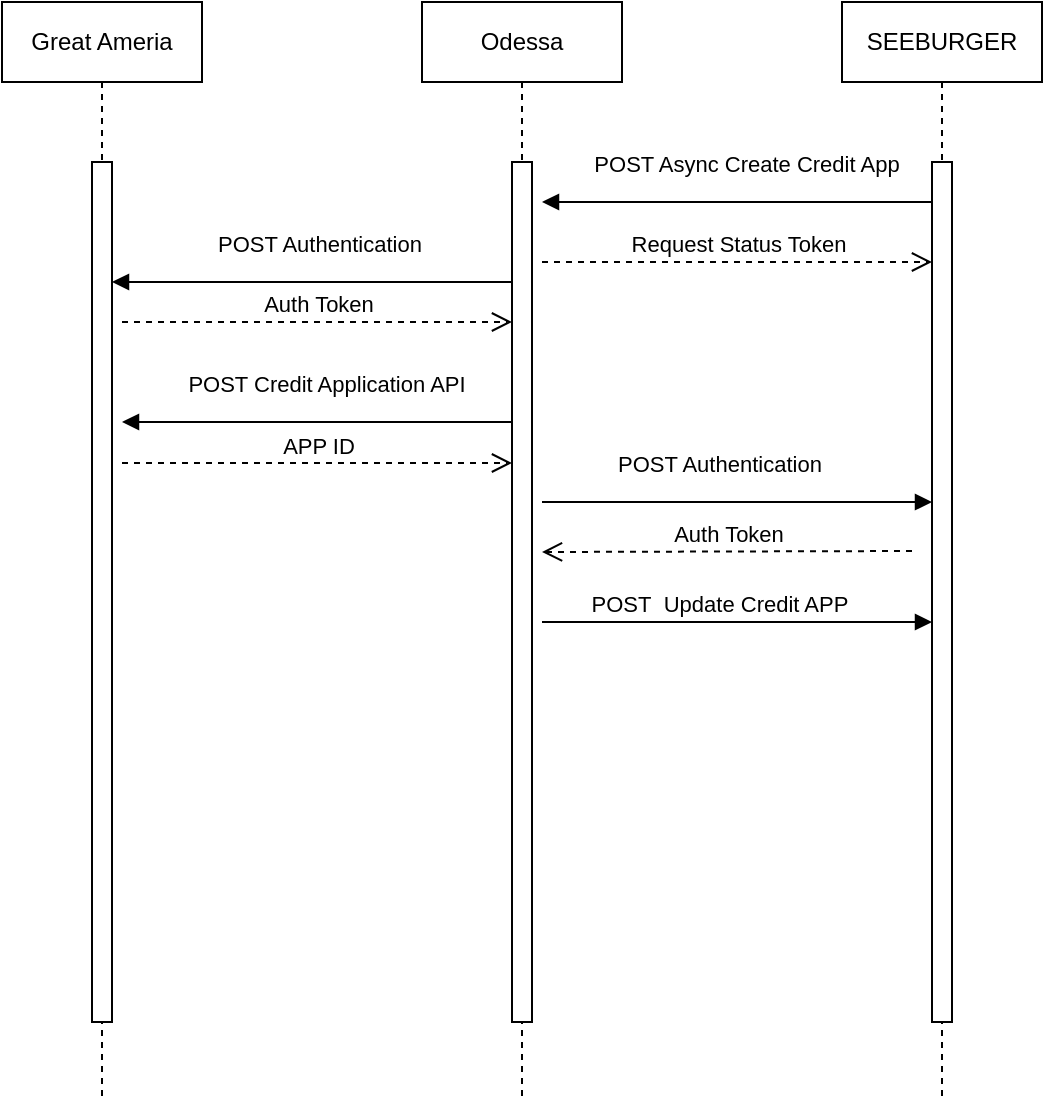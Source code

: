 <mxfile version="20.8.20" type="github">
  <diagram name="Page-1" id="2YBvvXClWsGukQMizWep">
    <mxGraphModel dx="1434" dy="788" grid="1" gridSize="10" guides="1" tooltips="1" connect="1" arrows="1" fold="1" page="1" pageScale="1" pageWidth="850" pageHeight="1100" math="0" shadow="0">
      <root>
        <mxCell id="0" />
        <mxCell id="1" parent="0" />
        <mxCell id="aM9ryv3xv72pqoxQDRHE-1" value="Great Ameria" style="shape=umlLifeline;perimeter=lifelinePerimeter;whiteSpace=wrap;html=1;container=0;dropTarget=0;collapsible=0;recursiveResize=0;outlineConnect=0;portConstraint=eastwest;newEdgeStyle={&quot;edgeStyle&quot;:&quot;elbowEdgeStyle&quot;,&quot;elbow&quot;:&quot;vertical&quot;,&quot;curved&quot;:0,&quot;rounded&quot;:0};" parent="1" vertex="1">
          <mxGeometry x="180" y="70" width="100" height="550" as="geometry" />
        </mxCell>
        <mxCell id="aM9ryv3xv72pqoxQDRHE-5" value="Odessa" style="shape=umlLifeline;perimeter=lifelinePerimeter;whiteSpace=wrap;html=1;container=0;dropTarget=0;collapsible=0;recursiveResize=0;outlineConnect=0;portConstraint=eastwest;newEdgeStyle={&quot;edgeStyle&quot;:&quot;elbowEdgeStyle&quot;,&quot;elbow&quot;:&quot;vertical&quot;,&quot;curved&quot;:0,&quot;rounded&quot;:0};" parent="1" vertex="1">
          <mxGeometry x="390" y="70" width="100" height="550" as="geometry" />
        </mxCell>
        <mxCell id="aM9ryv3xv72pqoxQDRHE-6" value="" style="html=1;points=[];perimeter=orthogonalPerimeter;outlineConnect=0;targetShapes=umlLifeline;portConstraint=eastwest;newEdgeStyle={&quot;edgeStyle&quot;:&quot;elbowEdgeStyle&quot;,&quot;elbow&quot;:&quot;vertical&quot;,&quot;curved&quot;:0,&quot;rounded&quot;:0};" parent="aM9ryv3xv72pqoxQDRHE-5" vertex="1">
          <mxGeometry x="45" y="80" width="10" height="430" as="geometry" />
        </mxCell>
        <mxCell id="aM9ryv3xv72pqoxQDRHE-2" value="" style="html=1;points=[];perimeter=orthogonalPerimeter;outlineConnect=0;targetShapes=umlLifeline;portConstraint=eastwest;newEdgeStyle={&quot;edgeStyle&quot;:&quot;elbowEdgeStyle&quot;,&quot;elbow&quot;:&quot;vertical&quot;,&quot;curved&quot;:0,&quot;rounded&quot;:0};" parent="aM9ryv3xv72pqoxQDRHE-5" vertex="1">
          <mxGeometry x="-165" y="80" width="10" height="430" as="geometry" />
        </mxCell>
        <mxCell id="JrmO6Uh9kv4hZH2bxhIH-1" value="SEEBURGER" style="shape=umlLifeline;perimeter=lifelinePerimeter;whiteSpace=wrap;html=1;container=0;dropTarget=0;collapsible=0;recursiveResize=0;outlineConnect=0;portConstraint=eastwest;newEdgeStyle={&quot;edgeStyle&quot;:&quot;elbowEdgeStyle&quot;,&quot;elbow&quot;:&quot;vertical&quot;,&quot;curved&quot;:0,&quot;rounded&quot;:0};" vertex="1" parent="1">
          <mxGeometry x="600" y="70" width="100" height="550" as="geometry" />
        </mxCell>
        <mxCell id="JrmO6Uh9kv4hZH2bxhIH-2" value="" style="html=1;points=[];perimeter=orthogonalPerimeter;outlineConnect=0;targetShapes=umlLifeline;portConstraint=eastwest;newEdgeStyle={&quot;edgeStyle&quot;:&quot;elbowEdgeStyle&quot;,&quot;elbow&quot;:&quot;vertical&quot;,&quot;curved&quot;:0,&quot;rounded&quot;:0};" vertex="1" parent="JrmO6Uh9kv4hZH2bxhIH-1">
          <mxGeometry x="45" y="80" width="10" height="430" as="geometry" />
        </mxCell>
        <mxCell id="JrmO6Uh9kv4hZH2bxhIH-4" value="POST Async Create Credit App" style="html=1;verticalAlign=bottom;endArrow=block;edgeStyle=elbowEdgeStyle;elbow=vertical;curved=0;rounded=0;" edge="1" parent="1" source="JrmO6Uh9kv4hZH2bxhIH-2">
          <mxGeometry x="-0.048" y="-10" relative="1" as="geometry">
            <mxPoint x="640" y="170" as="sourcePoint" />
            <Array as="points">
              <mxPoint x="510" y="170" />
            </Array>
            <mxPoint x="450" y="170" as="targetPoint" />
            <mxPoint as="offset" />
          </mxGeometry>
        </mxCell>
        <mxCell id="aM9ryv3xv72pqoxQDRHE-10" value="Request Status Token" style="html=1;verticalAlign=bottom;endArrow=open;dashed=1;endSize=8;edgeStyle=elbowEdgeStyle;elbow=vertical;curved=0;rounded=0;" parent="1" target="JrmO6Uh9kv4hZH2bxhIH-2" edge="1">
          <mxGeometry relative="1" as="geometry">
            <mxPoint x="640" y="200" as="targetPoint" />
            <Array as="points">
              <mxPoint x="555.5" y="200" />
              <mxPoint x="570.5" y="280" />
            </Array>
            <mxPoint x="450" y="200" as="sourcePoint" />
          </mxGeometry>
        </mxCell>
        <mxCell id="JrmO6Uh9kv4hZH2bxhIH-6" value="POST Authentication&amp;nbsp;" style="html=1;verticalAlign=bottom;endArrow=block;edgeStyle=elbowEdgeStyle;elbow=vertical;curved=0;rounded=0;" edge="1" parent="1" target="aM9ryv3xv72pqoxQDRHE-2">
          <mxGeometry x="-0.048" y="-10" relative="1" as="geometry">
            <mxPoint x="435" y="210" as="sourcePoint" />
            <Array as="points">
              <mxPoint x="300" y="210" />
            </Array>
            <mxPoint x="240" y="210" as="targetPoint" />
            <mxPoint as="offset" />
          </mxGeometry>
        </mxCell>
        <mxCell id="JrmO6Uh9kv4hZH2bxhIH-7" value="Auth Token" style="html=1;verticalAlign=bottom;endArrow=open;dashed=1;endSize=8;edgeStyle=elbowEdgeStyle;elbow=vertical;curved=0;rounded=0;" edge="1" parent="1">
          <mxGeometry relative="1" as="geometry">
            <mxPoint x="450" y="345" as="targetPoint" />
            <Array as="points">
              <mxPoint x="550" y="345" />
              <mxPoint x="545.5" y="344.5" />
            </Array>
            <mxPoint x="635" y="344.5" as="sourcePoint" />
          </mxGeometry>
        </mxCell>
        <mxCell id="JrmO6Uh9kv4hZH2bxhIH-8" value="POST Credit Application API" style="html=1;verticalAlign=bottom;endArrow=block;edgeStyle=elbowEdgeStyle;elbow=vertical;curved=0;rounded=0;" edge="1" parent="1">
          <mxGeometry x="-0.048" y="-10" relative="1" as="geometry">
            <mxPoint x="435" y="280" as="sourcePoint" />
            <Array as="points">
              <mxPoint x="300" y="280" />
            </Array>
            <mxPoint x="240" y="280" as="targetPoint" />
            <mxPoint as="offset" />
          </mxGeometry>
        </mxCell>
        <mxCell id="JrmO6Uh9kv4hZH2bxhIH-9" value="APP ID" style="html=1;verticalAlign=bottom;endArrow=open;dashed=1;endSize=8;edgeStyle=elbowEdgeStyle;elbow=vertical;curved=0;rounded=0;" edge="1" parent="1">
          <mxGeometry relative="1" as="geometry">
            <mxPoint x="435" y="300.5" as="targetPoint" />
            <Array as="points">
              <mxPoint x="345.5" y="300.5" />
              <mxPoint x="360.5" y="380.5" />
            </Array>
            <mxPoint x="240" y="300.5" as="sourcePoint" />
          </mxGeometry>
        </mxCell>
        <mxCell id="JrmO6Uh9kv4hZH2bxhIH-10" value="POST Authentication&amp;nbsp;" style="html=1;verticalAlign=bottom;endArrow=block;edgeStyle=elbowEdgeStyle;elbow=vertical;curved=0;rounded=0;" edge="1" parent="1">
          <mxGeometry x="-0.077" y="10" relative="1" as="geometry">
            <mxPoint x="450" y="320" as="sourcePoint" />
            <Array as="points">
              <mxPoint x="510" y="320" />
            </Array>
            <mxPoint x="645" y="320" as="targetPoint" />
            <mxPoint as="offset" />
          </mxGeometry>
        </mxCell>
        <mxCell id="JrmO6Uh9kv4hZH2bxhIH-11" value="Auth Token" style="html=1;verticalAlign=bottom;endArrow=open;dashed=1;endSize=8;edgeStyle=elbowEdgeStyle;elbow=vertical;curved=0;rounded=0;" edge="1" parent="1">
          <mxGeometry relative="1" as="geometry">
            <mxPoint x="435" y="230" as="targetPoint" />
            <Array as="points">
              <mxPoint x="345.5" y="230" />
              <mxPoint x="360.5" y="310" />
            </Array>
            <mxPoint x="240" y="230" as="sourcePoint" />
          </mxGeometry>
        </mxCell>
        <mxCell id="JrmO6Uh9kv4hZH2bxhIH-15" value="POST&amp;nbsp; Update Credit APP&amp;nbsp;" style="html=1;verticalAlign=bottom;endArrow=block;edgeStyle=elbowEdgeStyle;elbow=vertical;curved=0;rounded=0;" edge="1" parent="1">
          <mxGeometry x="-0.077" relative="1" as="geometry">
            <mxPoint x="450" y="380" as="sourcePoint" />
            <Array as="points">
              <mxPoint x="510" y="380" />
            </Array>
            <mxPoint x="645" y="380" as="targetPoint" />
            <mxPoint as="offset" />
          </mxGeometry>
        </mxCell>
      </root>
    </mxGraphModel>
  </diagram>
</mxfile>
